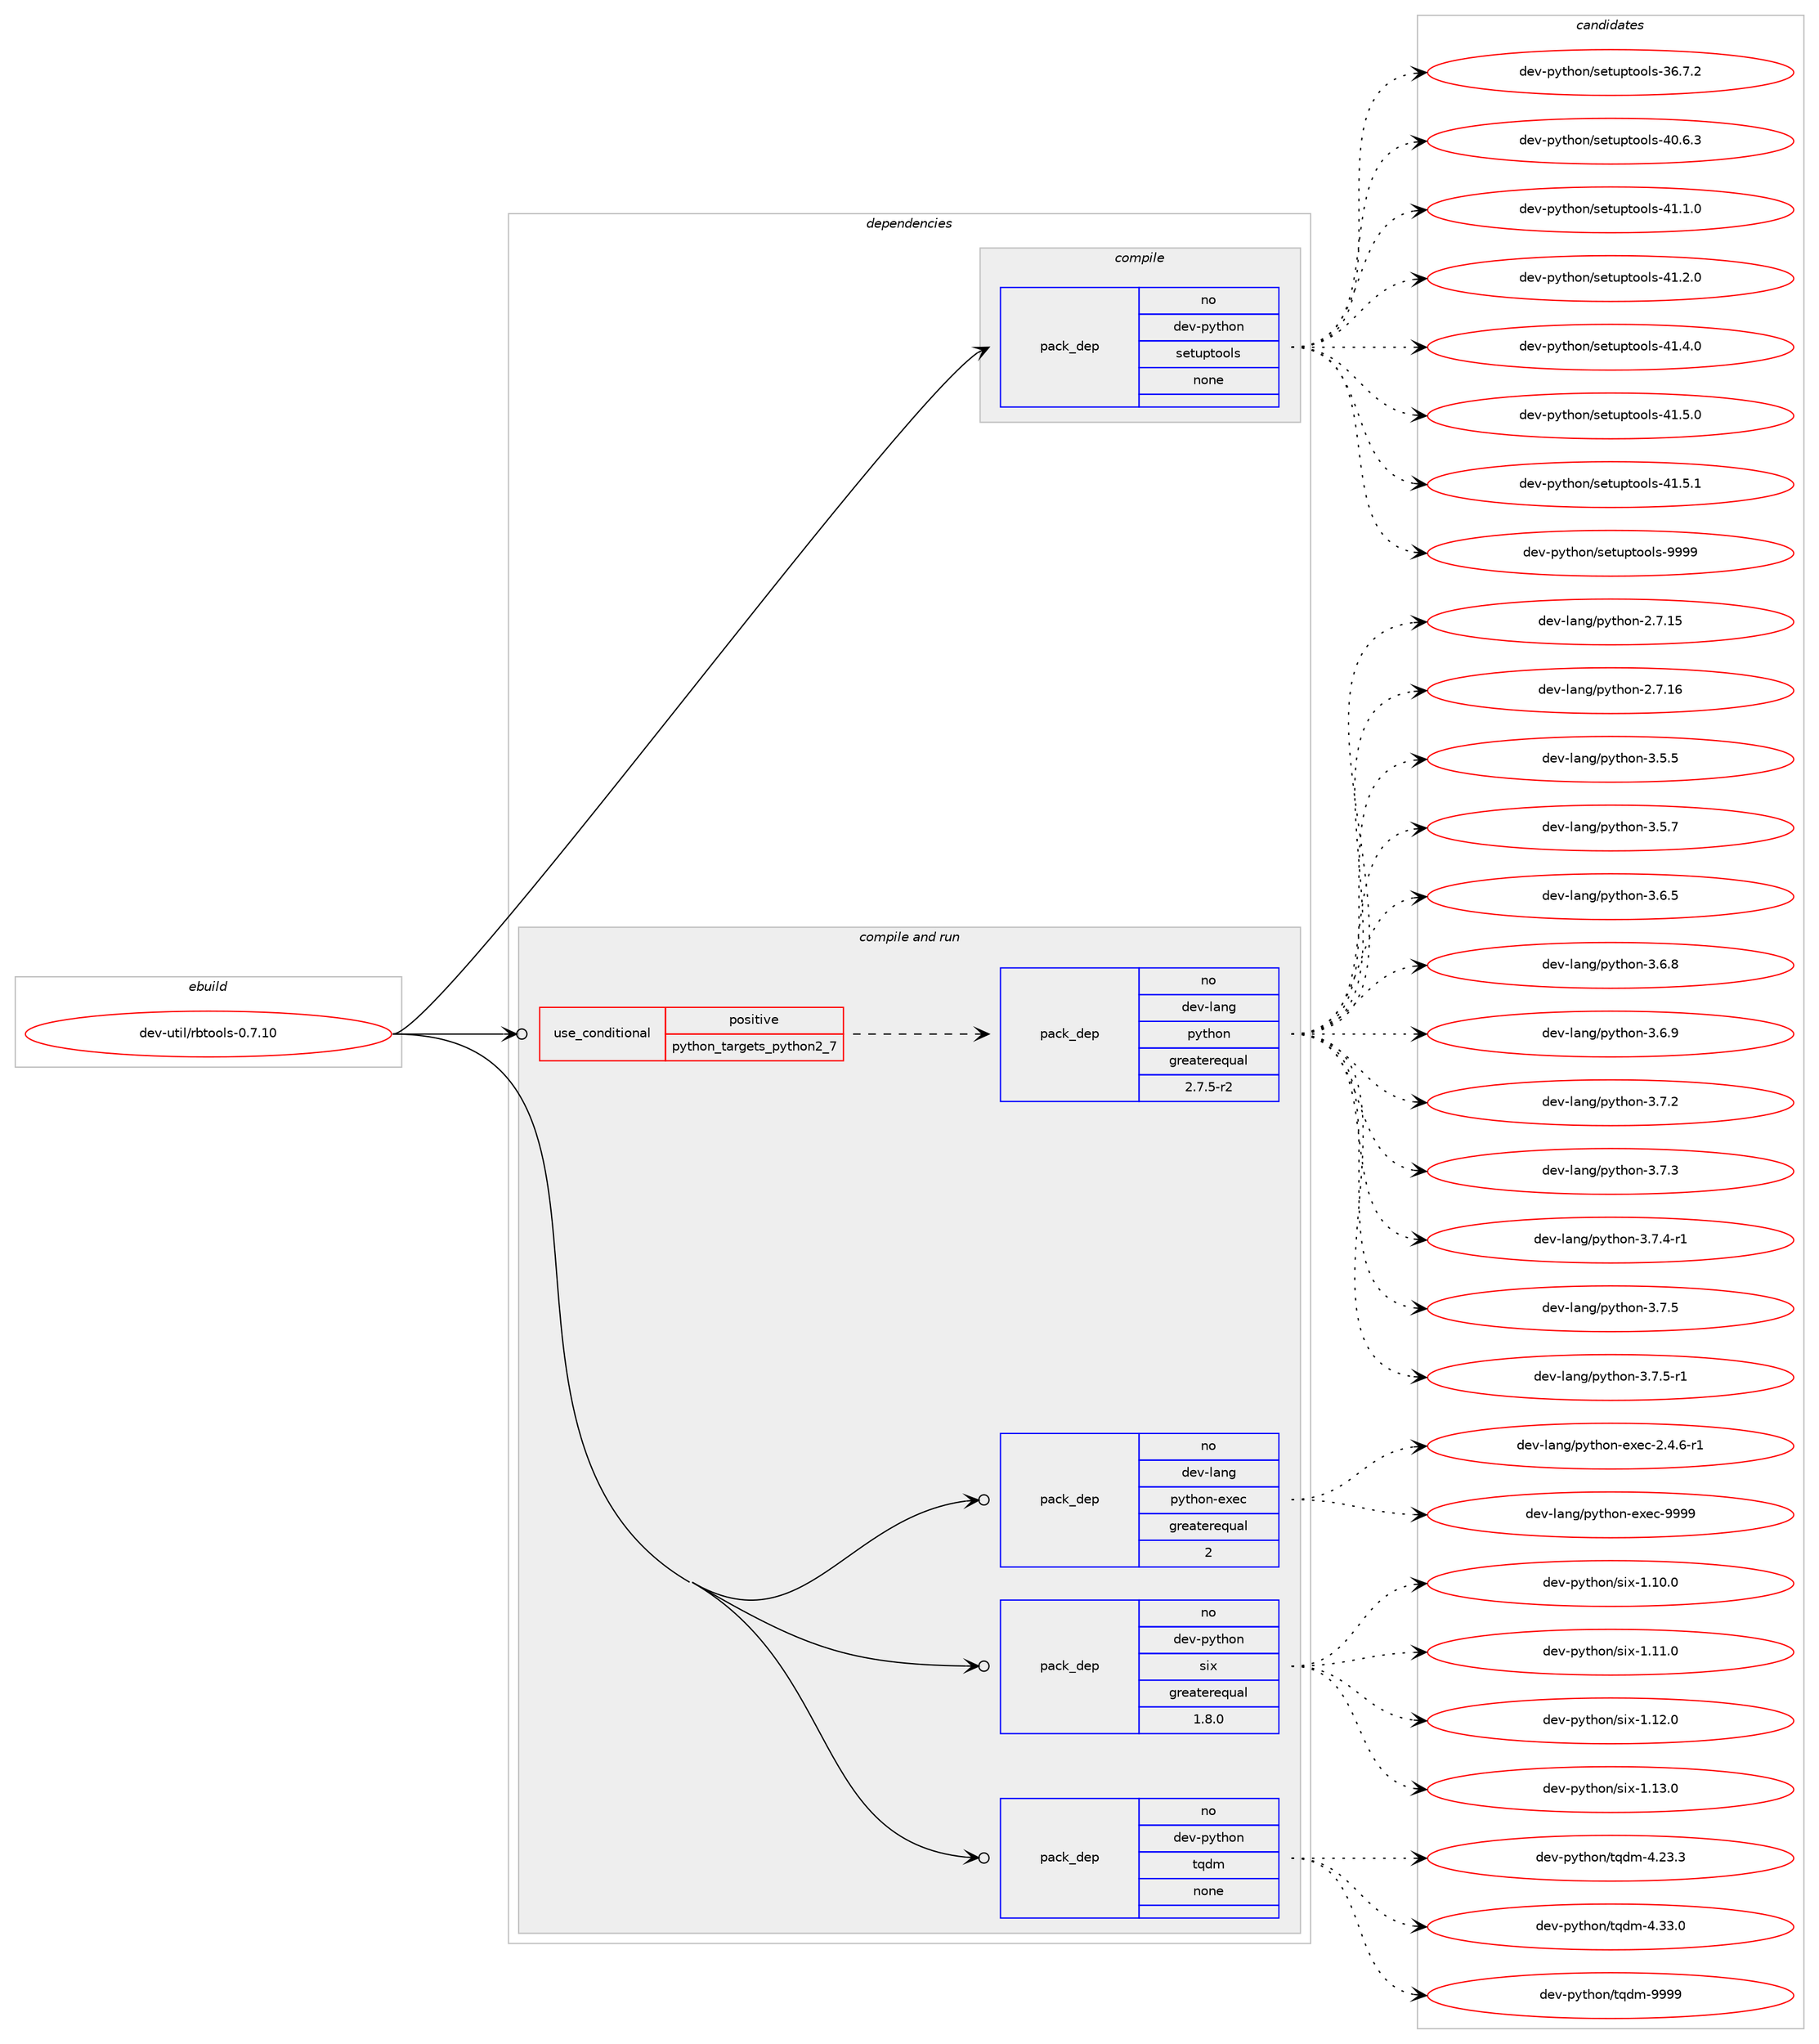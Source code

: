 digraph prolog {

# *************
# Graph options
# *************

newrank=true;
concentrate=true;
compound=true;
graph [rankdir=LR,fontname=Helvetica,fontsize=10,ranksep=1.5];#, ranksep=2.5, nodesep=0.2];
edge  [arrowhead=vee];
node  [fontname=Helvetica,fontsize=10];

# **********
# The ebuild
# **********

subgraph cluster_leftcol {
color=gray;
rank=same;
label=<<i>ebuild</i>>;
id [label="dev-util/rbtools-0.7.10", color=red, width=4, href="../dev-util/rbtools-0.7.10.svg"];
}

# ****************
# The dependencies
# ****************

subgraph cluster_midcol {
color=gray;
label=<<i>dependencies</i>>;
subgraph cluster_compile {
fillcolor="#eeeeee";
style=filled;
label=<<i>compile</i>>;
subgraph pack536335 {
dependency731738 [label=<<TABLE BORDER="0" CELLBORDER="1" CELLSPACING="0" CELLPADDING="4" WIDTH="220"><TR><TD ROWSPAN="6" CELLPADDING="30">pack_dep</TD></TR><TR><TD WIDTH="110">no</TD></TR><TR><TD>dev-python</TD></TR><TR><TD>setuptools</TD></TR><TR><TD>none</TD></TR><TR><TD></TD></TR></TABLE>>, shape=none, color=blue];
}
id:e -> dependency731738:w [weight=20,style="solid",arrowhead="vee"];
}
subgraph cluster_compileandrun {
fillcolor="#eeeeee";
style=filled;
label=<<i>compile and run</i>>;
subgraph cond183217 {
dependency731739 [label=<<TABLE BORDER="0" CELLBORDER="1" CELLSPACING="0" CELLPADDING="4"><TR><TD ROWSPAN="3" CELLPADDING="10">use_conditional</TD></TR><TR><TD>positive</TD></TR><TR><TD>python_targets_python2_7</TD></TR></TABLE>>, shape=none, color=red];
subgraph pack536336 {
dependency731740 [label=<<TABLE BORDER="0" CELLBORDER="1" CELLSPACING="0" CELLPADDING="4" WIDTH="220"><TR><TD ROWSPAN="6" CELLPADDING="30">pack_dep</TD></TR><TR><TD WIDTH="110">no</TD></TR><TR><TD>dev-lang</TD></TR><TR><TD>python</TD></TR><TR><TD>greaterequal</TD></TR><TR><TD>2.7.5-r2</TD></TR></TABLE>>, shape=none, color=blue];
}
dependency731739:e -> dependency731740:w [weight=20,style="dashed",arrowhead="vee"];
}
id:e -> dependency731739:w [weight=20,style="solid",arrowhead="odotvee"];
subgraph pack536337 {
dependency731741 [label=<<TABLE BORDER="0" CELLBORDER="1" CELLSPACING="0" CELLPADDING="4" WIDTH="220"><TR><TD ROWSPAN="6" CELLPADDING="30">pack_dep</TD></TR><TR><TD WIDTH="110">no</TD></TR><TR><TD>dev-lang</TD></TR><TR><TD>python-exec</TD></TR><TR><TD>greaterequal</TD></TR><TR><TD>2</TD></TR></TABLE>>, shape=none, color=blue];
}
id:e -> dependency731741:w [weight=20,style="solid",arrowhead="odotvee"];
subgraph pack536338 {
dependency731742 [label=<<TABLE BORDER="0" CELLBORDER="1" CELLSPACING="0" CELLPADDING="4" WIDTH="220"><TR><TD ROWSPAN="6" CELLPADDING="30">pack_dep</TD></TR><TR><TD WIDTH="110">no</TD></TR><TR><TD>dev-python</TD></TR><TR><TD>six</TD></TR><TR><TD>greaterequal</TD></TR><TR><TD>1.8.0</TD></TR></TABLE>>, shape=none, color=blue];
}
id:e -> dependency731742:w [weight=20,style="solid",arrowhead="odotvee"];
subgraph pack536339 {
dependency731743 [label=<<TABLE BORDER="0" CELLBORDER="1" CELLSPACING="0" CELLPADDING="4" WIDTH="220"><TR><TD ROWSPAN="6" CELLPADDING="30">pack_dep</TD></TR><TR><TD WIDTH="110">no</TD></TR><TR><TD>dev-python</TD></TR><TR><TD>tqdm</TD></TR><TR><TD>none</TD></TR><TR><TD></TD></TR></TABLE>>, shape=none, color=blue];
}
id:e -> dependency731743:w [weight=20,style="solid",arrowhead="odotvee"];
}
subgraph cluster_run {
fillcolor="#eeeeee";
style=filled;
label=<<i>run</i>>;
}
}

# **************
# The candidates
# **************

subgraph cluster_choices {
rank=same;
color=gray;
label=<<i>candidates</i>>;

subgraph choice536335 {
color=black;
nodesep=1;
choice100101118451121211161041111104711510111611711211611111110811545515446554650 [label="dev-python/setuptools-36.7.2", color=red, width=4,href="../dev-python/setuptools-36.7.2.svg"];
choice100101118451121211161041111104711510111611711211611111110811545524846544651 [label="dev-python/setuptools-40.6.3", color=red, width=4,href="../dev-python/setuptools-40.6.3.svg"];
choice100101118451121211161041111104711510111611711211611111110811545524946494648 [label="dev-python/setuptools-41.1.0", color=red, width=4,href="../dev-python/setuptools-41.1.0.svg"];
choice100101118451121211161041111104711510111611711211611111110811545524946504648 [label="dev-python/setuptools-41.2.0", color=red, width=4,href="../dev-python/setuptools-41.2.0.svg"];
choice100101118451121211161041111104711510111611711211611111110811545524946524648 [label="dev-python/setuptools-41.4.0", color=red, width=4,href="../dev-python/setuptools-41.4.0.svg"];
choice100101118451121211161041111104711510111611711211611111110811545524946534648 [label="dev-python/setuptools-41.5.0", color=red, width=4,href="../dev-python/setuptools-41.5.0.svg"];
choice100101118451121211161041111104711510111611711211611111110811545524946534649 [label="dev-python/setuptools-41.5.1", color=red, width=4,href="../dev-python/setuptools-41.5.1.svg"];
choice10010111845112121116104111110471151011161171121161111111081154557575757 [label="dev-python/setuptools-9999", color=red, width=4,href="../dev-python/setuptools-9999.svg"];
dependency731738:e -> choice100101118451121211161041111104711510111611711211611111110811545515446554650:w [style=dotted,weight="100"];
dependency731738:e -> choice100101118451121211161041111104711510111611711211611111110811545524846544651:w [style=dotted,weight="100"];
dependency731738:e -> choice100101118451121211161041111104711510111611711211611111110811545524946494648:w [style=dotted,weight="100"];
dependency731738:e -> choice100101118451121211161041111104711510111611711211611111110811545524946504648:w [style=dotted,weight="100"];
dependency731738:e -> choice100101118451121211161041111104711510111611711211611111110811545524946524648:w [style=dotted,weight="100"];
dependency731738:e -> choice100101118451121211161041111104711510111611711211611111110811545524946534648:w [style=dotted,weight="100"];
dependency731738:e -> choice100101118451121211161041111104711510111611711211611111110811545524946534649:w [style=dotted,weight="100"];
dependency731738:e -> choice10010111845112121116104111110471151011161171121161111111081154557575757:w [style=dotted,weight="100"];
}
subgraph choice536336 {
color=black;
nodesep=1;
choice10010111845108971101034711212111610411111045504655464953 [label="dev-lang/python-2.7.15", color=red, width=4,href="../dev-lang/python-2.7.15.svg"];
choice10010111845108971101034711212111610411111045504655464954 [label="dev-lang/python-2.7.16", color=red, width=4,href="../dev-lang/python-2.7.16.svg"];
choice100101118451089711010347112121116104111110455146534653 [label="dev-lang/python-3.5.5", color=red, width=4,href="../dev-lang/python-3.5.5.svg"];
choice100101118451089711010347112121116104111110455146534655 [label="dev-lang/python-3.5.7", color=red, width=4,href="../dev-lang/python-3.5.7.svg"];
choice100101118451089711010347112121116104111110455146544653 [label="dev-lang/python-3.6.5", color=red, width=4,href="../dev-lang/python-3.6.5.svg"];
choice100101118451089711010347112121116104111110455146544656 [label="dev-lang/python-3.6.8", color=red, width=4,href="../dev-lang/python-3.6.8.svg"];
choice100101118451089711010347112121116104111110455146544657 [label="dev-lang/python-3.6.9", color=red, width=4,href="../dev-lang/python-3.6.9.svg"];
choice100101118451089711010347112121116104111110455146554650 [label="dev-lang/python-3.7.2", color=red, width=4,href="../dev-lang/python-3.7.2.svg"];
choice100101118451089711010347112121116104111110455146554651 [label="dev-lang/python-3.7.3", color=red, width=4,href="../dev-lang/python-3.7.3.svg"];
choice1001011184510897110103471121211161041111104551465546524511449 [label="dev-lang/python-3.7.4-r1", color=red, width=4,href="../dev-lang/python-3.7.4-r1.svg"];
choice100101118451089711010347112121116104111110455146554653 [label="dev-lang/python-3.7.5", color=red, width=4,href="../dev-lang/python-3.7.5.svg"];
choice1001011184510897110103471121211161041111104551465546534511449 [label="dev-lang/python-3.7.5-r1", color=red, width=4,href="../dev-lang/python-3.7.5-r1.svg"];
dependency731740:e -> choice10010111845108971101034711212111610411111045504655464953:w [style=dotted,weight="100"];
dependency731740:e -> choice10010111845108971101034711212111610411111045504655464954:w [style=dotted,weight="100"];
dependency731740:e -> choice100101118451089711010347112121116104111110455146534653:w [style=dotted,weight="100"];
dependency731740:e -> choice100101118451089711010347112121116104111110455146534655:w [style=dotted,weight="100"];
dependency731740:e -> choice100101118451089711010347112121116104111110455146544653:w [style=dotted,weight="100"];
dependency731740:e -> choice100101118451089711010347112121116104111110455146544656:w [style=dotted,weight="100"];
dependency731740:e -> choice100101118451089711010347112121116104111110455146544657:w [style=dotted,weight="100"];
dependency731740:e -> choice100101118451089711010347112121116104111110455146554650:w [style=dotted,weight="100"];
dependency731740:e -> choice100101118451089711010347112121116104111110455146554651:w [style=dotted,weight="100"];
dependency731740:e -> choice1001011184510897110103471121211161041111104551465546524511449:w [style=dotted,weight="100"];
dependency731740:e -> choice100101118451089711010347112121116104111110455146554653:w [style=dotted,weight="100"];
dependency731740:e -> choice1001011184510897110103471121211161041111104551465546534511449:w [style=dotted,weight="100"];
}
subgraph choice536337 {
color=black;
nodesep=1;
choice10010111845108971101034711212111610411111045101120101994550465246544511449 [label="dev-lang/python-exec-2.4.6-r1", color=red, width=4,href="../dev-lang/python-exec-2.4.6-r1.svg"];
choice10010111845108971101034711212111610411111045101120101994557575757 [label="dev-lang/python-exec-9999", color=red, width=4,href="../dev-lang/python-exec-9999.svg"];
dependency731741:e -> choice10010111845108971101034711212111610411111045101120101994550465246544511449:w [style=dotted,weight="100"];
dependency731741:e -> choice10010111845108971101034711212111610411111045101120101994557575757:w [style=dotted,weight="100"];
}
subgraph choice536338 {
color=black;
nodesep=1;
choice100101118451121211161041111104711510512045494649484648 [label="dev-python/six-1.10.0", color=red, width=4,href="../dev-python/six-1.10.0.svg"];
choice100101118451121211161041111104711510512045494649494648 [label="dev-python/six-1.11.0", color=red, width=4,href="../dev-python/six-1.11.0.svg"];
choice100101118451121211161041111104711510512045494649504648 [label="dev-python/six-1.12.0", color=red, width=4,href="../dev-python/six-1.12.0.svg"];
choice100101118451121211161041111104711510512045494649514648 [label="dev-python/six-1.13.0", color=red, width=4,href="../dev-python/six-1.13.0.svg"];
dependency731742:e -> choice100101118451121211161041111104711510512045494649484648:w [style=dotted,weight="100"];
dependency731742:e -> choice100101118451121211161041111104711510512045494649494648:w [style=dotted,weight="100"];
dependency731742:e -> choice100101118451121211161041111104711510512045494649504648:w [style=dotted,weight="100"];
dependency731742:e -> choice100101118451121211161041111104711510512045494649514648:w [style=dotted,weight="100"];
}
subgraph choice536339 {
color=black;
nodesep=1;
choice100101118451121211161041111104711611310010945524650514651 [label="dev-python/tqdm-4.23.3", color=red, width=4,href="../dev-python/tqdm-4.23.3.svg"];
choice100101118451121211161041111104711611310010945524651514648 [label="dev-python/tqdm-4.33.0", color=red, width=4,href="../dev-python/tqdm-4.33.0.svg"];
choice10010111845112121116104111110471161131001094557575757 [label="dev-python/tqdm-9999", color=red, width=4,href="../dev-python/tqdm-9999.svg"];
dependency731743:e -> choice100101118451121211161041111104711611310010945524650514651:w [style=dotted,weight="100"];
dependency731743:e -> choice100101118451121211161041111104711611310010945524651514648:w [style=dotted,weight="100"];
dependency731743:e -> choice10010111845112121116104111110471161131001094557575757:w [style=dotted,weight="100"];
}
}

}

